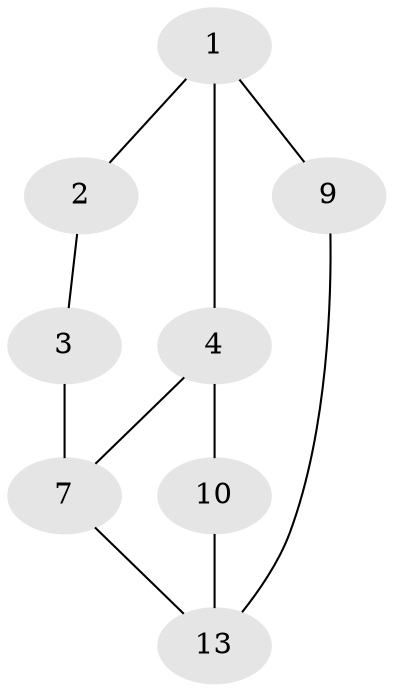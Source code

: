 // Generated by graph-tools (version 1.1) at 2025/46/02/15/25 05:46:28]
// undirected, 8 vertices, 10 edges
graph export_dot {
graph [start="1"]
  node [color=gray90,style=filled];
  1 [super="+5+6"];
  2 [super="+14"];
  3 [super="+16"];
  4 [super="+11"];
  7 [super="+5+8+18"];
  9 [super="+15"];
  10 [super="+12+17"];
  13 [super="+17+20"];
  1 -- 2;
  1 -- 4;
  1 -- 9;
  2 -- 3;
  3 -- 7;
  4 -- 7;
  4 -- 10;
  7 -- 13;
  9 -- 13;
  10 -- 13;
}
